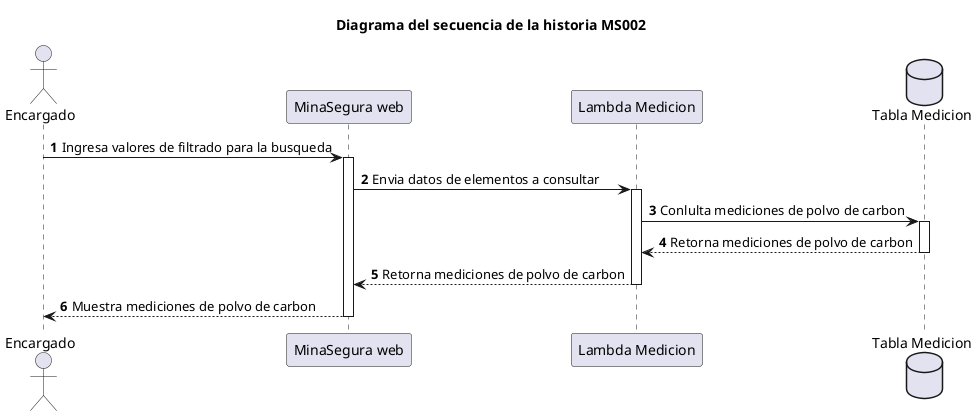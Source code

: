 @startuml hu1_sequence
autonumber

title Diagrama del secuencia de la historia MS002

actor Encargado
participant "MinaSegura web"
participant "Lambda Medicion"
database "Tabla Medicion"

Encargado->"MinaSegura web": Ingresa valores de filtrado para la busqueda
activate "MinaSegura web"
"MinaSegura web"->"Lambda Medicion": Envia datos de elementos a consultar
activate "Lambda Medicion"
"Lambda Medicion"->"Tabla Medicion": Conlulta mediciones de polvo de carbon
activate "Tabla Medicion"
"Tabla Medicion"-->"Lambda Medicion": Retorna mediciones de polvo de carbon
deactivate "Tabla Medicion"
"Lambda Medicion"-->"MinaSegura web": Retorna mediciones de polvo de carbon
deactivate "Lambda Medicion"
"MinaSegura web"-->Encargado:Muestra mediciones de polvo de carbon
deactivate "MinaSegura web"
@enduml
